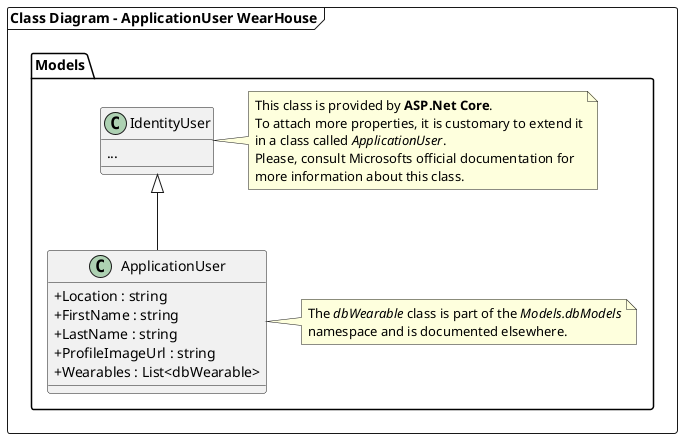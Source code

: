 @startuml

package "Class Diagram - ApplicationUser WearHouse" <<Frame>> {
  skinparam classAttributeIconSize 0

  namespace Models {
    class IdentityUser {
      ...
    }

    note right of IdentityUser
      This class is provided by <b>ASP.Net Core</b>.
      To attach more properties, it is customary to extend it
      in a class called <i>ApplicationUser</i>.
      Please, consult Microsofts official documentation for
      more information about this class.
    end note

    class ApplicationUser {
      +Location : string
      +FirstName : string
      +LastName : string
      +ProfileImageUrl : string
      +Wearables : List<dbWearable>
    }

    note right of ApplicationUser
      The <i>dbWearable</i> class is part of the <i>Models.dbModels</i>
      namespace and is documented elsewhere.
    end note

    IdentityUser <|-- ApplicationUser
  }
}

@enduml
